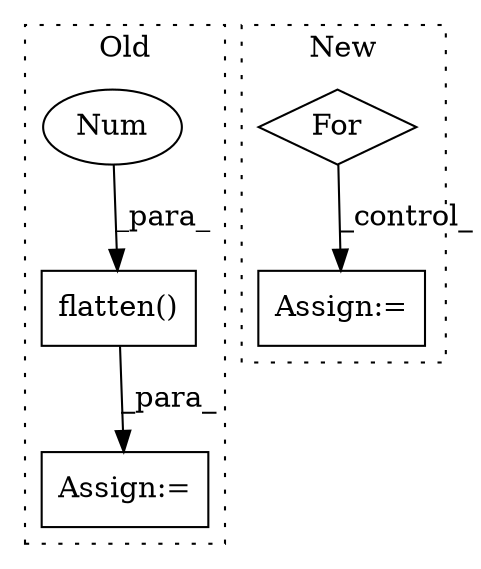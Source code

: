 digraph G {
subgraph cluster0 {
1 [label="flatten()" a="75" s="4165,4179" l="13,1" shape="box"];
4 [label="Assign:=" a="68" s="4162" l="3" shape="box"];
5 [label="Num" a="76" s="4178" l="1" shape="ellipse"];
label = "Old";
style="dotted";
}
subgraph cluster1 {
2 [label="For" a="107" s="4133,4160" l="4,14" shape="diamond"];
3 [label="Assign:=" a="68" s="4183" l="3" shape="box"];
label = "New";
style="dotted";
}
1 -> 4 [label="_para_"];
2 -> 3 [label="_control_"];
5 -> 1 [label="_para_"];
}